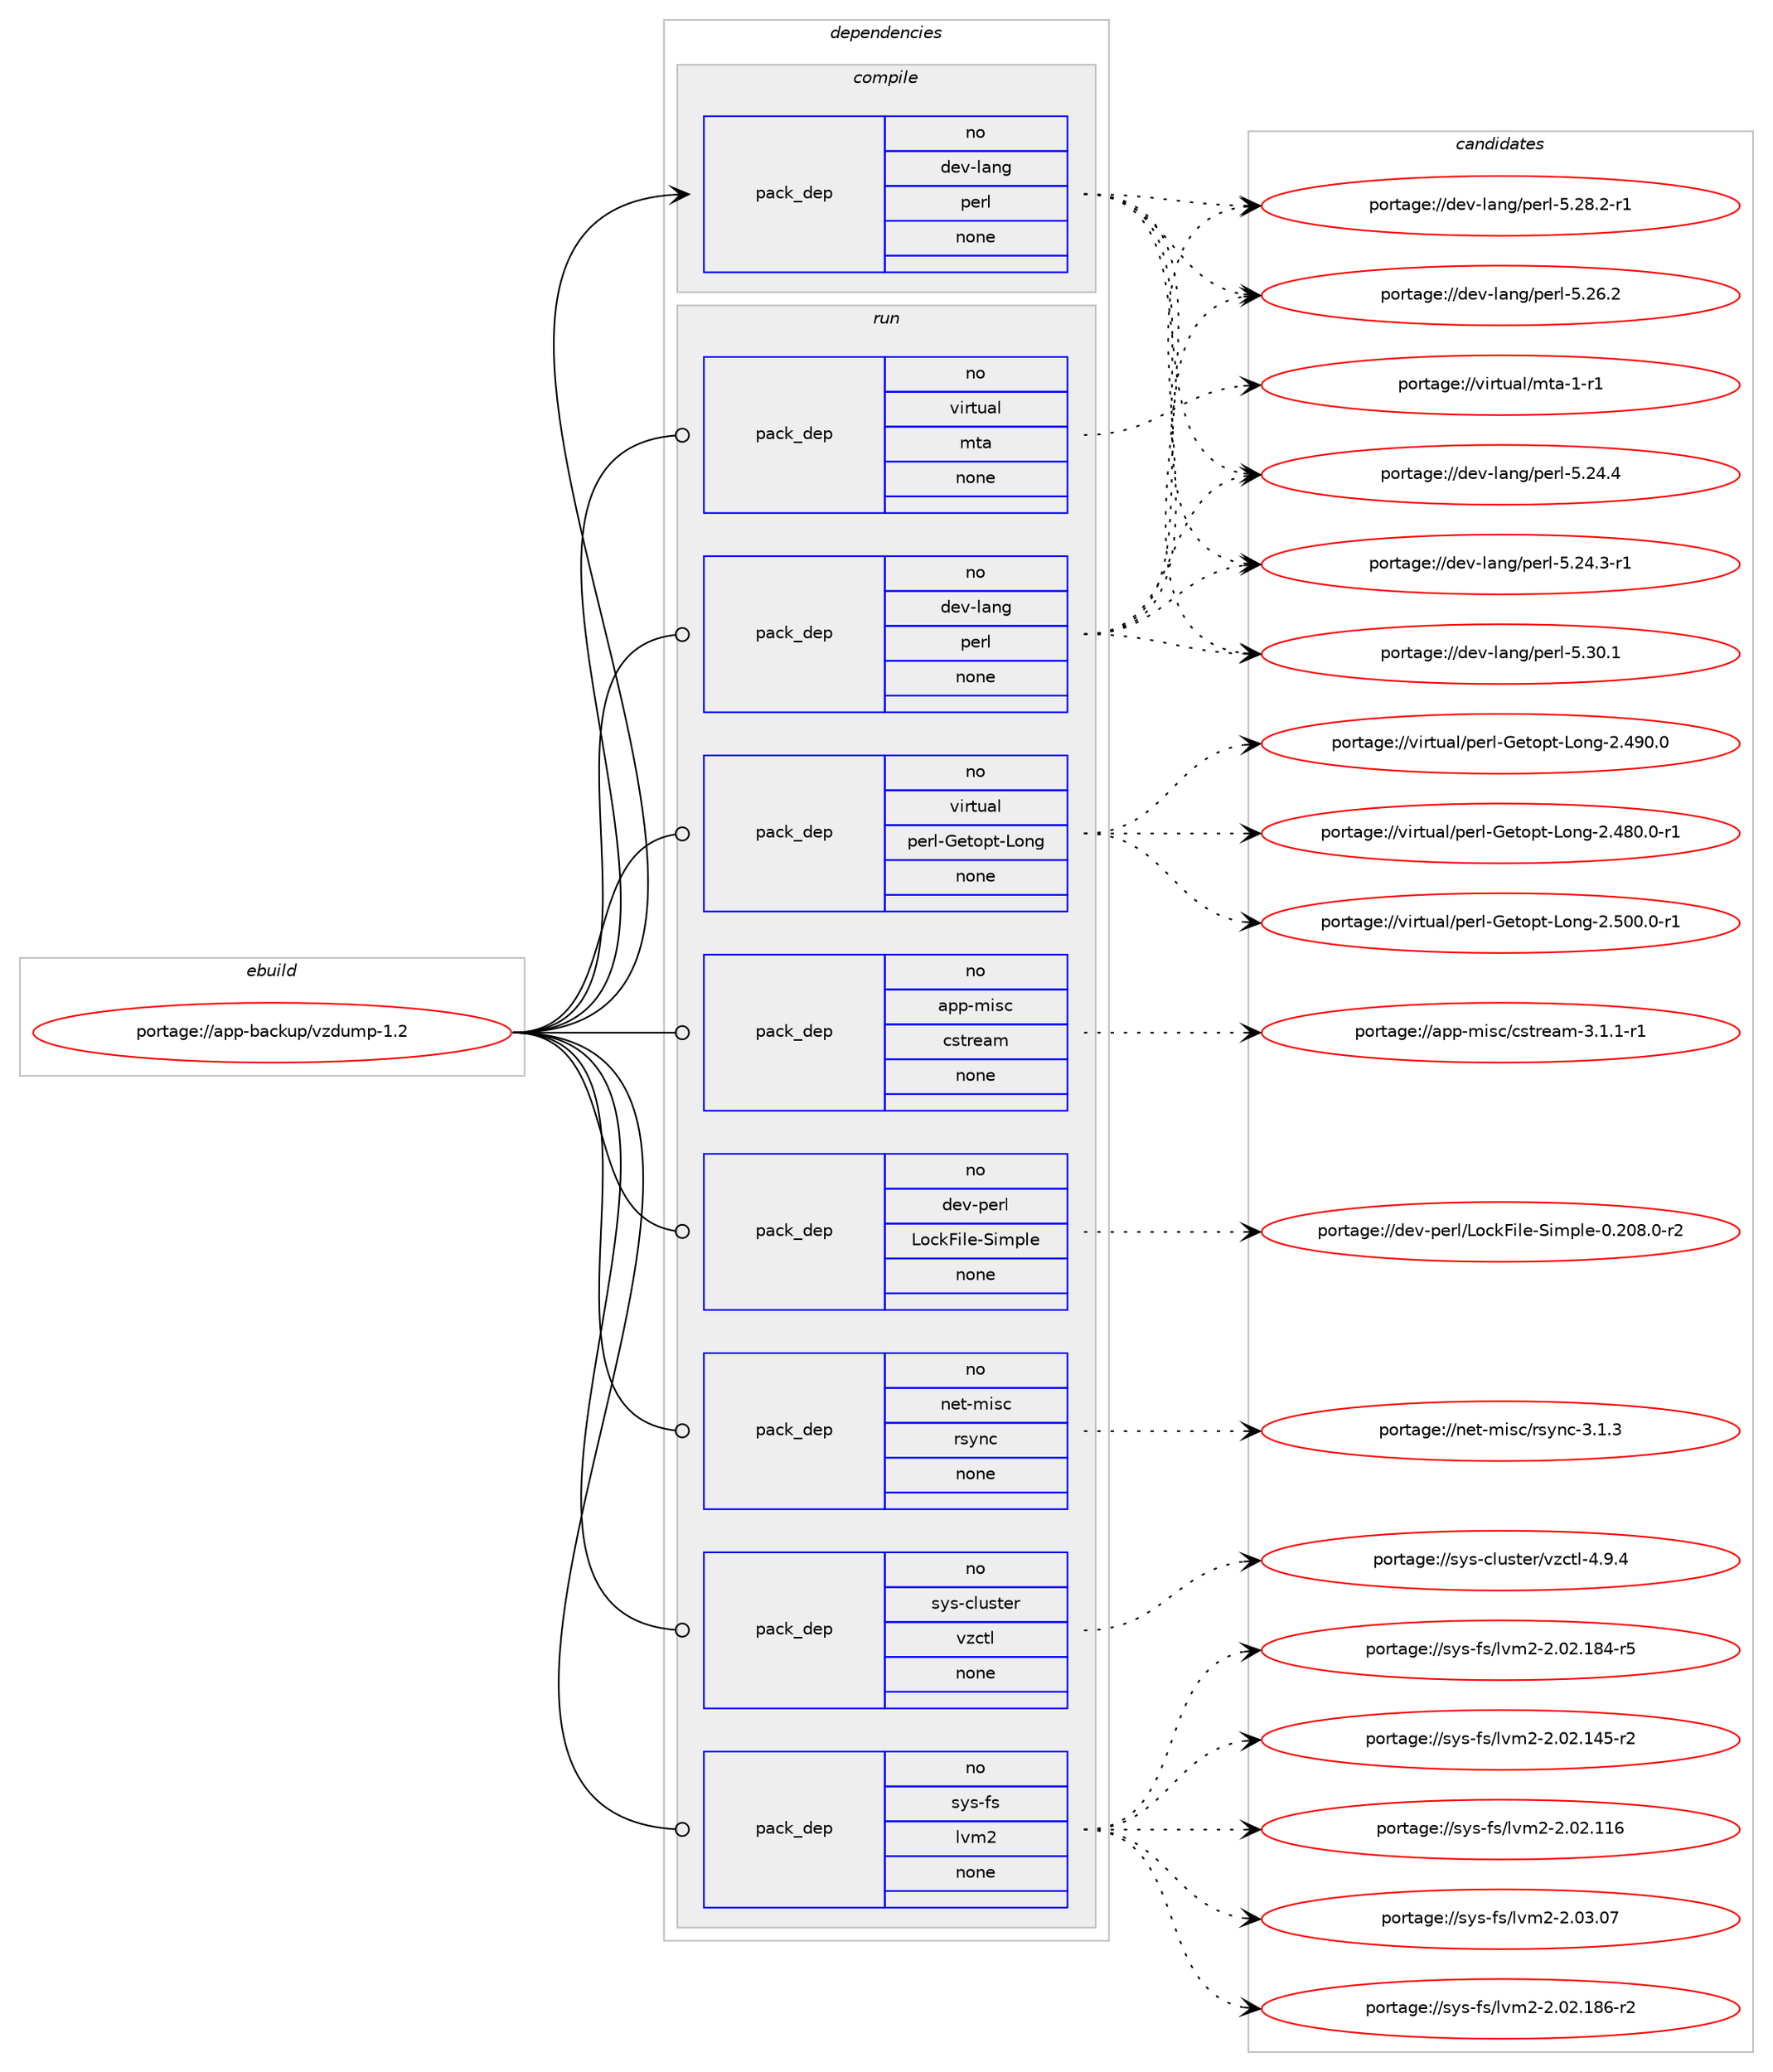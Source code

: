 digraph prolog {

# *************
# Graph options
# *************

newrank=true;
concentrate=true;
compound=true;
graph [rankdir=LR,fontname=Helvetica,fontsize=10,ranksep=1.5];#, ranksep=2.5, nodesep=0.2];
edge  [arrowhead=vee];
node  [fontname=Helvetica,fontsize=10];

# **********
# The ebuild
# **********

subgraph cluster_leftcol {
color=gray;
rank=same;
label=<<i>ebuild</i>>;
id [label="portage://app-backup/vzdump-1.2", color=red, width=4, href="../app-backup/vzdump-1.2.svg"];
}

# ****************
# The dependencies
# ****************

subgraph cluster_midcol {
color=gray;
label=<<i>dependencies</i>>;
subgraph cluster_compile {
fillcolor="#eeeeee";
style=filled;
label=<<i>compile</i>>;
subgraph pack484535 {
dependency645065 [label=<<TABLE BORDER="0" CELLBORDER="1" CELLSPACING="0" CELLPADDING="4" WIDTH="220"><TR><TD ROWSPAN="6" CELLPADDING="30">pack_dep</TD></TR><TR><TD WIDTH="110">no</TD></TR><TR><TD>dev-lang</TD></TR><TR><TD>perl</TD></TR><TR><TD>none</TD></TR><TR><TD></TD></TR></TABLE>>, shape=none, color=blue];
}
id:e -> dependency645065:w [weight=20,style="solid",arrowhead="vee"];
}
subgraph cluster_compileandrun {
fillcolor="#eeeeee";
style=filled;
label=<<i>compile and run</i>>;
}
subgraph cluster_run {
fillcolor="#eeeeee";
style=filled;
label=<<i>run</i>>;
subgraph pack484536 {
dependency645066 [label=<<TABLE BORDER="0" CELLBORDER="1" CELLSPACING="0" CELLPADDING="4" WIDTH="220"><TR><TD ROWSPAN="6" CELLPADDING="30">pack_dep</TD></TR><TR><TD WIDTH="110">no</TD></TR><TR><TD>app-misc</TD></TR><TR><TD>cstream</TD></TR><TR><TD>none</TD></TR><TR><TD></TD></TR></TABLE>>, shape=none, color=blue];
}
id:e -> dependency645066:w [weight=20,style="solid",arrowhead="odot"];
subgraph pack484537 {
dependency645067 [label=<<TABLE BORDER="0" CELLBORDER="1" CELLSPACING="0" CELLPADDING="4" WIDTH="220"><TR><TD ROWSPAN="6" CELLPADDING="30">pack_dep</TD></TR><TR><TD WIDTH="110">no</TD></TR><TR><TD>dev-lang</TD></TR><TR><TD>perl</TD></TR><TR><TD>none</TD></TR><TR><TD></TD></TR></TABLE>>, shape=none, color=blue];
}
id:e -> dependency645067:w [weight=20,style="solid",arrowhead="odot"];
subgraph pack484538 {
dependency645068 [label=<<TABLE BORDER="0" CELLBORDER="1" CELLSPACING="0" CELLPADDING="4" WIDTH="220"><TR><TD ROWSPAN="6" CELLPADDING="30">pack_dep</TD></TR><TR><TD WIDTH="110">no</TD></TR><TR><TD>dev-perl</TD></TR><TR><TD>LockFile-Simple</TD></TR><TR><TD>none</TD></TR><TR><TD></TD></TR></TABLE>>, shape=none, color=blue];
}
id:e -> dependency645068:w [weight=20,style="solid",arrowhead="odot"];
subgraph pack484539 {
dependency645069 [label=<<TABLE BORDER="0" CELLBORDER="1" CELLSPACING="0" CELLPADDING="4" WIDTH="220"><TR><TD ROWSPAN="6" CELLPADDING="30">pack_dep</TD></TR><TR><TD WIDTH="110">no</TD></TR><TR><TD>net-misc</TD></TR><TR><TD>rsync</TD></TR><TR><TD>none</TD></TR><TR><TD></TD></TR></TABLE>>, shape=none, color=blue];
}
id:e -> dependency645069:w [weight=20,style="solid",arrowhead="odot"];
subgraph pack484540 {
dependency645070 [label=<<TABLE BORDER="0" CELLBORDER="1" CELLSPACING="0" CELLPADDING="4" WIDTH="220"><TR><TD ROWSPAN="6" CELLPADDING="30">pack_dep</TD></TR><TR><TD WIDTH="110">no</TD></TR><TR><TD>sys-cluster</TD></TR><TR><TD>vzctl</TD></TR><TR><TD>none</TD></TR><TR><TD></TD></TR></TABLE>>, shape=none, color=blue];
}
id:e -> dependency645070:w [weight=20,style="solid",arrowhead="odot"];
subgraph pack484541 {
dependency645071 [label=<<TABLE BORDER="0" CELLBORDER="1" CELLSPACING="0" CELLPADDING="4" WIDTH="220"><TR><TD ROWSPAN="6" CELLPADDING="30">pack_dep</TD></TR><TR><TD WIDTH="110">no</TD></TR><TR><TD>sys-fs</TD></TR><TR><TD>lvm2</TD></TR><TR><TD>none</TD></TR><TR><TD></TD></TR></TABLE>>, shape=none, color=blue];
}
id:e -> dependency645071:w [weight=20,style="solid",arrowhead="odot"];
subgraph pack484542 {
dependency645072 [label=<<TABLE BORDER="0" CELLBORDER="1" CELLSPACING="0" CELLPADDING="4" WIDTH="220"><TR><TD ROWSPAN="6" CELLPADDING="30">pack_dep</TD></TR><TR><TD WIDTH="110">no</TD></TR><TR><TD>virtual</TD></TR><TR><TD>mta</TD></TR><TR><TD>none</TD></TR><TR><TD></TD></TR></TABLE>>, shape=none, color=blue];
}
id:e -> dependency645072:w [weight=20,style="solid",arrowhead="odot"];
subgraph pack484543 {
dependency645073 [label=<<TABLE BORDER="0" CELLBORDER="1" CELLSPACING="0" CELLPADDING="4" WIDTH="220"><TR><TD ROWSPAN="6" CELLPADDING="30">pack_dep</TD></TR><TR><TD WIDTH="110">no</TD></TR><TR><TD>virtual</TD></TR><TR><TD>perl-Getopt-Long</TD></TR><TR><TD>none</TD></TR><TR><TD></TD></TR></TABLE>>, shape=none, color=blue];
}
id:e -> dependency645073:w [weight=20,style="solid",arrowhead="odot"];
}
}

# **************
# The candidates
# **************

subgraph cluster_choices {
rank=same;
color=gray;
label=<<i>candidates</i>>;

subgraph choice484535 {
color=black;
nodesep=1;
choice10010111845108971101034711210111410845534651484649 [label="portage://dev-lang/perl-5.30.1", color=red, width=4,href="../dev-lang/perl-5.30.1.svg"];
choice100101118451089711010347112101114108455346505646504511449 [label="portage://dev-lang/perl-5.28.2-r1", color=red, width=4,href="../dev-lang/perl-5.28.2-r1.svg"];
choice10010111845108971101034711210111410845534650544650 [label="portage://dev-lang/perl-5.26.2", color=red, width=4,href="../dev-lang/perl-5.26.2.svg"];
choice10010111845108971101034711210111410845534650524652 [label="portage://dev-lang/perl-5.24.4", color=red, width=4,href="../dev-lang/perl-5.24.4.svg"];
choice100101118451089711010347112101114108455346505246514511449 [label="portage://dev-lang/perl-5.24.3-r1", color=red, width=4,href="../dev-lang/perl-5.24.3-r1.svg"];
dependency645065:e -> choice10010111845108971101034711210111410845534651484649:w [style=dotted,weight="100"];
dependency645065:e -> choice100101118451089711010347112101114108455346505646504511449:w [style=dotted,weight="100"];
dependency645065:e -> choice10010111845108971101034711210111410845534650544650:w [style=dotted,weight="100"];
dependency645065:e -> choice10010111845108971101034711210111410845534650524652:w [style=dotted,weight="100"];
dependency645065:e -> choice100101118451089711010347112101114108455346505246514511449:w [style=dotted,weight="100"];
}
subgraph choice484536 {
color=black;
nodesep=1;
choice9711211245109105115994799115116114101971094551464946494511449 [label="portage://app-misc/cstream-3.1.1-r1", color=red, width=4,href="../app-misc/cstream-3.1.1-r1.svg"];
dependency645066:e -> choice9711211245109105115994799115116114101971094551464946494511449:w [style=dotted,weight="100"];
}
subgraph choice484537 {
color=black;
nodesep=1;
choice10010111845108971101034711210111410845534651484649 [label="portage://dev-lang/perl-5.30.1", color=red, width=4,href="../dev-lang/perl-5.30.1.svg"];
choice100101118451089711010347112101114108455346505646504511449 [label="portage://dev-lang/perl-5.28.2-r1", color=red, width=4,href="../dev-lang/perl-5.28.2-r1.svg"];
choice10010111845108971101034711210111410845534650544650 [label="portage://dev-lang/perl-5.26.2", color=red, width=4,href="../dev-lang/perl-5.26.2.svg"];
choice10010111845108971101034711210111410845534650524652 [label="portage://dev-lang/perl-5.24.4", color=red, width=4,href="../dev-lang/perl-5.24.4.svg"];
choice100101118451089711010347112101114108455346505246514511449 [label="portage://dev-lang/perl-5.24.3-r1", color=red, width=4,href="../dev-lang/perl-5.24.3-r1.svg"];
dependency645067:e -> choice10010111845108971101034711210111410845534651484649:w [style=dotted,weight="100"];
dependency645067:e -> choice100101118451089711010347112101114108455346505646504511449:w [style=dotted,weight="100"];
dependency645067:e -> choice10010111845108971101034711210111410845534650544650:w [style=dotted,weight="100"];
dependency645067:e -> choice10010111845108971101034711210111410845534650524652:w [style=dotted,weight="100"];
dependency645067:e -> choice100101118451089711010347112101114108455346505246514511449:w [style=dotted,weight="100"];
}
subgraph choice484538 {
color=black;
nodesep=1;
choice1001011184511210111410847761119910770105108101458310510911210810145484650485646484511450 [label="portage://dev-perl/LockFile-Simple-0.208.0-r2", color=red, width=4,href="../dev-perl/LockFile-Simple-0.208.0-r2.svg"];
dependency645068:e -> choice1001011184511210111410847761119910770105108101458310510911210810145484650485646484511450:w [style=dotted,weight="100"];
}
subgraph choice484539 {
color=black;
nodesep=1;
choice11010111645109105115994711411512111099455146494651 [label="portage://net-misc/rsync-3.1.3", color=red, width=4,href="../net-misc/rsync-3.1.3.svg"];
dependency645069:e -> choice11010111645109105115994711411512111099455146494651:w [style=dotted,weight="100"];
}
subgraph choice484540 {
color=black;
nodesep=1;
choice11512111545991081171151161011144711812299116108455246574652 [label="portage://sys-cluster/vzctl-4.9.4", color=red, width=4,href="../sys-cluster/vzctl-4.9.4.svg"];
dependency645070:e -> choice11512111545991081171151161011144711812299116108455246574652:w [style=dotted,weight="100"];
}
subgraph choice484541 {
color=black;
nodesep=1;
choice1151211154510211547108118109504550464851464855 [label="portage://sys-fs/lvm2-2.03.07", color=red, width=4,href="../sys-fs/lvm2-2.03.07.svg"];
choice1151211154510211547108118109504550464850464956544511450 [label="portage://sys-fs/lvm2-2.02.186-r2", color=red, width=4,href="../sys-fs/lvm2-2.02.186-r2.svg"];
choice1151211154510211547108118109504550464850464956524511453 [label="portage://sys-fs/lvm2-2.02.184-r5", color=red, width=4,href="../sys-fs/lvm2-2.02.184-r5.svg"];
choice1151211154510211547108118109504550464850464952534511450 [label="portage://sys-fs/lvm2-2.02.145-r2", color=red, width=4,href="../sys-fs/lvm2-2.02.145-r2.svg"];
choice115121115451021154710811810950455046485046494954 [label="portage://sys-fs/lvm2-2.02.116", color=red, width=4,href="../sys-fs/lvm2-2.02.116.svg"];
dependency645071:e -> choice1151211154510211547108118109504550464851464855:w [style=dotted,weight="100"];
dependency645071:e -> choice1151211154510211547108118109504550464850464956544511450:w [style=dotted,weight="100"];
dependency645071:e -> choice1151211154510211547108118109504550464850464956524511453:w [style=dotted,weight="100"];
dependency645071:e -> choice1151211154510211547108118109504550464850464952534511450:w [style=dotted,weight="100"];
dependency645071:e -> choice115121115451021154710811810950455046485046494954:w [style=dotted,weight="100"];
}
subgraph choice484542 {
color=black;
nodesep=1;
choice11810511411611797108471091169745494511449 [label="portage://virtual/mta-1-r1", color=red, width=4,href="../virtual/mta-1-r1.svg"];
dependency645072:e -> choice11810511411611797108471091169745494511449:w [style=dotted,weight="100"];
}
subgraph choice484543 {
color=black;
nodesep=1;
choice11810511411611797108471121011141084571101116111112116457611111010345504653484846484511449 [label="portage://virtual/perl-Getopt-Long-2.500.0-r1", color=red, width=4,href="../virtual/perl-Getopt-Long-2.500.0-r1.svg"];
choice1181051141161179710847112101114108457110111611111211645761111101034550465257484648 [label="portage://virtual/perl-Getopt-Long-2.490.0", color=red, width=4,href="../virtual/perl-Getopt-Long-2.490.0.svg"];
choice11810511411611797108471121011141084571101116111112116457611111010345504652564846484511449 [label="portage://virtual/perl-Getopt-Long-2.480.0-r1", color=red, width=4,href="../virtual/perl-Getopt-Long-2.480.0-r1.svg"];
dependency645073:e -> choice11810511411611797108471121011141084571101116111112116457611111010345504653484846484511449:w [style=dotted,weight="100"];
dependency645073:e -> choice1181051141161179710847112101114108457110111611111211645761111101034550465257484648:w [style=dotted,weight="100"];
dependency645073:e -> choice11810511411611797108471121011141084571101116111112116457611111010345504652564846484511449:w [style=dotted,weight="100"];
}
}

}
